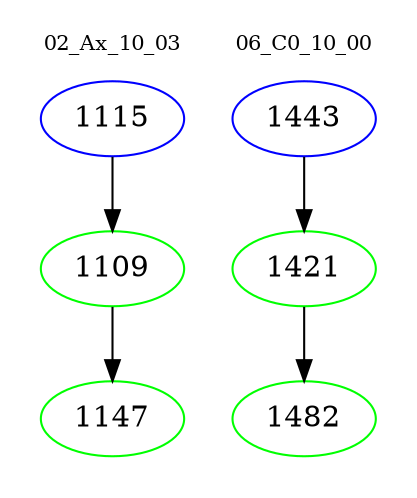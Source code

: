 digraph{
subgraph cluster_0 {
color = white
label = "02_Ax_10_03";
fontsize=10;
T0_1115 [label="1115", color="blue"]
T0_1115 -> T0_1109 [color="black"]
T0_1109 [label="1109", color="green"]
T0_1109 -> T0_1147 [color="black"]
T0_1147 [label="1147", color="green"]
}
subgraph cluster_1 {
color = white
label = "06_C0_10_00";
fontsize=10;
T1_1443 [label="1443", color="blue"]
T1_1443 -> T1_1421 [color="black"]
T1_1421 [label="1421", color="green"]
T1_1421 -> T1_1482 [color="black"]
T1_1482 [label="1482", color="green"]
}
}
